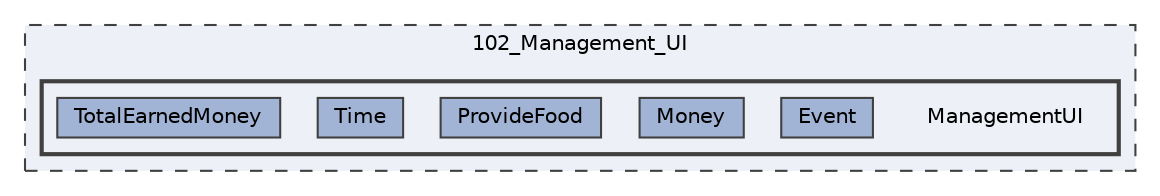 digraph "102_Management_UI/ManagementUI"
{
 // LATEX_PDF_SIZE
  bgcolor="transparent";
  edge [fontname=Helvetica,fontsize=10,labelfontname=Helvetica,labelfontsize=10];
  node [fontname=Helvetica,fontsize=10,shape=box,height=0.2,width=0.4];
  compound=true
  subgraph clusterdir_67283547f217afe6ef6cbb1c0dcde049 {
    graph [ bgcolor="#edf0f7", pencolor="grey25", label="102_Management_UI", fontname=Helvetica,fontsize=10 style="filled,dashed", URL="dir_67283547f217afe6ef6cbb1c0dcde049.html",tooltip=""]
  subgraph clusterdir_8430662fc7104e9e9c97425b67dc77bd {
    graph [ bgcolor="#edf0f7", pencolor="grey25", label="", fontname=Helvetica,fontsize=10 style="filled,bold", URL="dir_8430662fc7104e9e9c97425b67dc77bd.html",tooltip=""]
    dir_8430662fc7104e9e9c97425b67dc77bd [shape=plaintext, label="ManagementUI"];
  dir_7ecac4e23f6b3e3153bf63da9feaf4d8 [label="Event", fillcolor="#a2b4d6", color="grey25", style="filled", URL="dir_7ecac4e23f6b3e3153bf63da9feaf4d8.html",tooltip=""];
  dir_dcb8f829d83f9e5148975838726f6be2 [label="Money", fillcolor="#a2b4d6", color="grey25", style="filled", URL="dir_dcb8f829d83f9e5148975838726f6be2.html",tooltip=""];
  dir_48b25546d8c168a6221b2d85415739aa [label="ProvideFood", fillcolor="#a2b4d6", color="grey25", style="filled", URL="dir_48b25546d8c168a6221b2d85415739aa.html",tooltip=""];
  dir_692f2529d0408a9b07115b061961b711 [label="Time", fillcolor="#a2b4d6", color="grey25", style="filled", URL="dir_692f2529d0408a9b07115b061961b711.html",tooltip=""];
  dir_0fb271041d6999f0a16211f674fd1c2a [label="TotalEarnedMoney", fillcolor="#a2b4d6", color="grey25", style="filled", URL="dir_0fb271041d6999f0a16211f674fd1c2a.html",tooltip=""];
  }
  }
}

